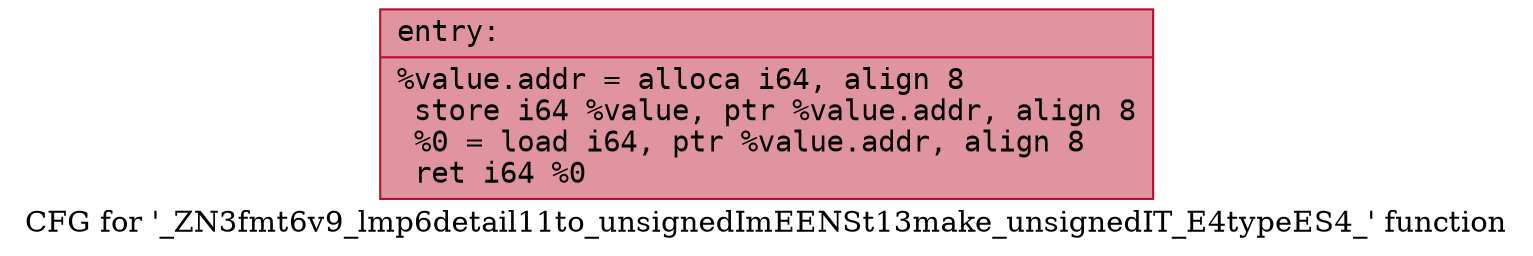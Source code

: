 digraph "CFG for '_ZN3fmt6v9_lmp6detail11to_unsignedImEENSt13make_unsignedIT_E4typeES4_' function" {
	label="CFG for '_ZN3fmt6v9_lmp6detail11to_unsignedImEENSt13make_unsignedIT_E4typeES4_' function";

	Node0x55fec31ca5e0 [shape=record,color="#b70d28ff", style=filled, fillcolor="#b70d2870" fontname="Courier",label="{entry:\l|  %value.addr = alloca i64, align 8\l  store i64 %value, ptr %value.addr, align 8\l  %0 = load i64, ptr %value.addr, align 8\l  ret i64 %0\l}"];
}
